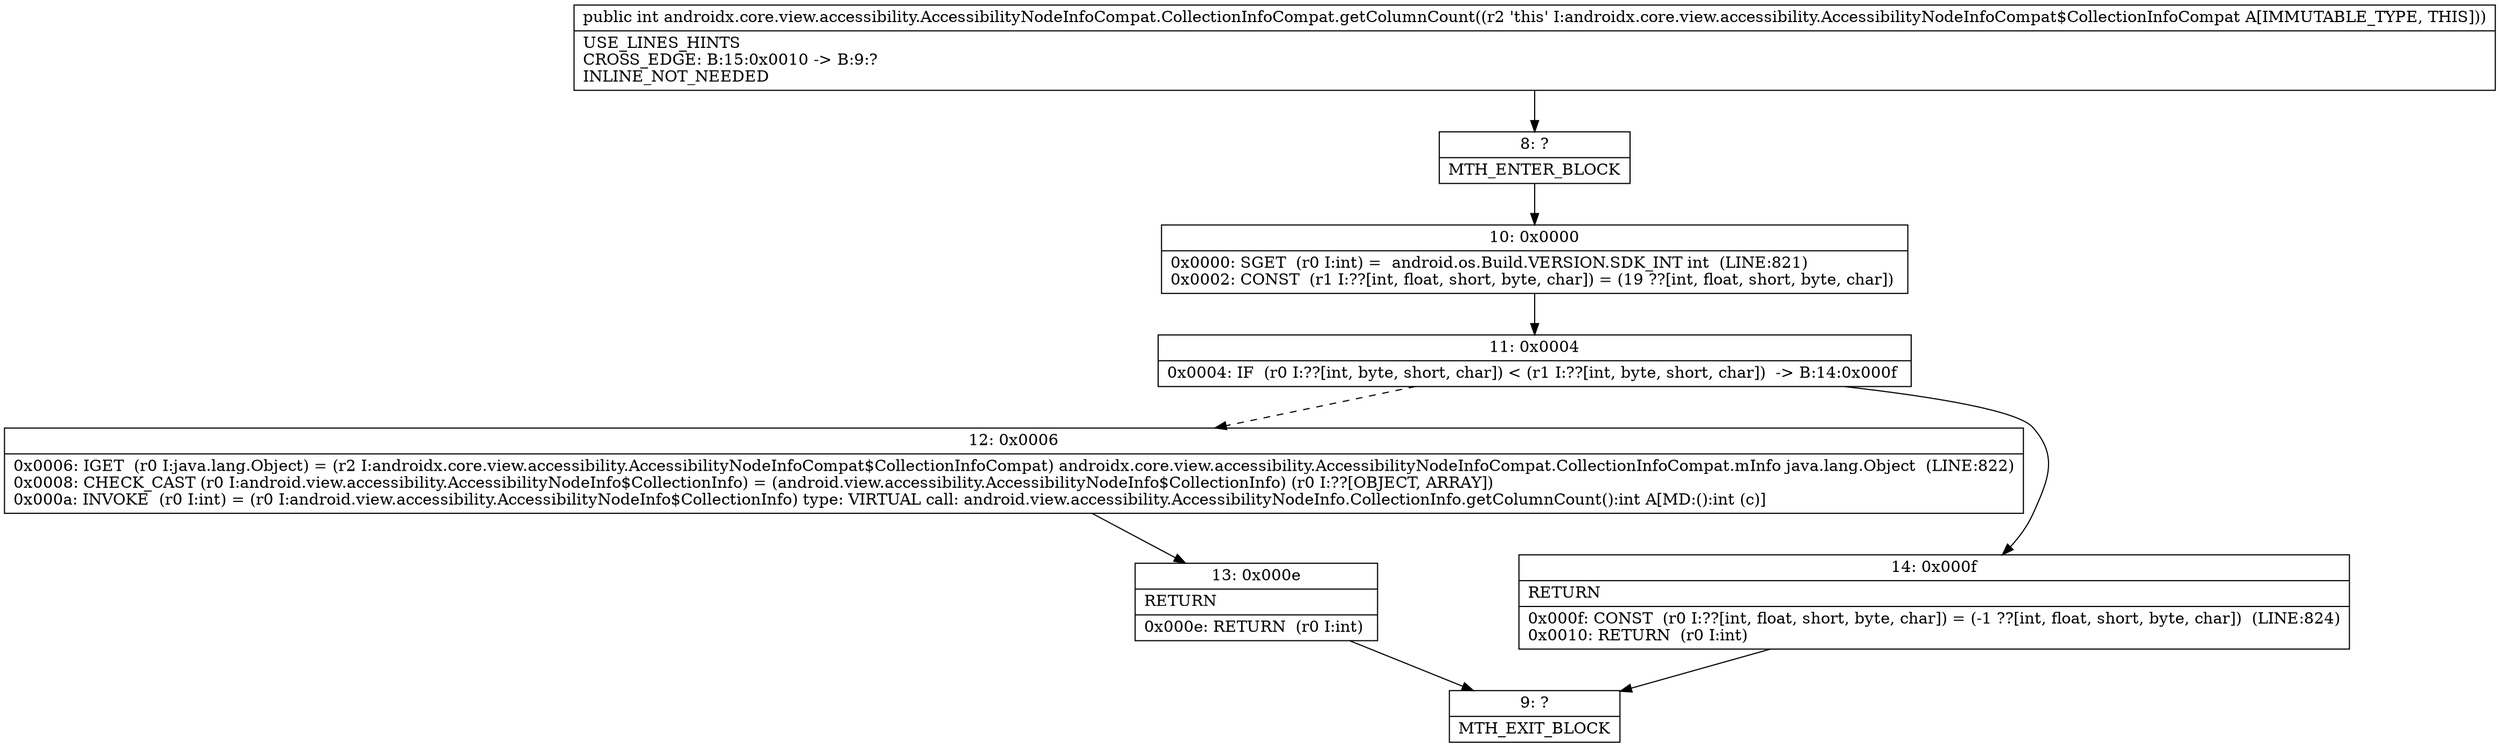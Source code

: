 digraph "CFG forandroidx.core.view.accessibility.AccessibilityNodeInfoCompat.CollectionInfoCompat.getColumnCount()I" {
Node_8 [shape=record,label="{8\:\ ?|MTH_ENTER_BLOCK\l}"];
Node_10 [shape=record,label="{10\:\ 0x0000|0x0000: SGET  (r0 I:int) =  android.os.Build.VERSION.SDK_INT int  (LINE:821)\l0x0002: CONST  (r1 I:??[int, float, short, byte, char]) = (19 ??[int, float, short, byte, char]) \l}"];
Node_11 [shape=record,label="{11\:\ 0x0004|0x0004: IF  (r0 I:??[int, byte, short, char]) \< (r1 I:??[int, byte, short, char])  \-\> B:14:0x000f \l}"];
Node_12 [shape=record,label="{12\:\ 0x0006|0x0006: IGET  (r0 I:java.lang.Object) = (r2 I:androidx.core.view.accessibility.AccessibilityNodeInfoCompat$CollectionInfoCompat) androidx.core.view.accessibility.AccessibilityNodeInfoCompat.CollectionInfoCompat.mInfo java.lang.Object  (LINE:822)\l0x0008: CHECK_CAST (r0 I:android.view.accessibility.AccessibilityNodeInfo$CollectionInfo) = (android.view.accessibility.AccessibilityNodeInfo$CollectionInfo) (r0 I:??[OBJECT, ARRAY]) \l0x000a: INVOKE  (r0 I:int) = (r0 I:android.view.accessibility.AccessibilityNodeInfo$CollectionInfo) type: VIRTUAL call: android.view.accessibility.AccessibilityNodeInfo.CollectionInfo.getColumnCount():int A[MD:():int (c)]\l}"];
Node_13 [shape=record,label="{13\:\ 0x000e|RETURN\l|0x000e: RETURN  (r0 I:int) \l}"];
Node_9 [shape=record,label="{9\:\ ?|MTH_EXIT_BLOCK\l}"];
Node_14 [shape=record,label="{14\:\ 0x000f|RETURN\l|0x000f: CONST  (r0 I:??[int, float, short, byte, char]) = (\-1 ??[int, float, short, byte, char])  (LINE:824)\l0x0010: RETURN  (r0 I:int) \l}"];
MethodNode[shape=record,label="{public int androidx.core.view.accessibility.AccessibilityNodeInfoCompat.CollectionInfoCompat.getColumnCount((r2 'this' I:androidx.core.view.accessibility.AccessibilityNodeInfoCompat$CollectionInfoCompat A[IMMUTABLE_TYPE, THIS]))  | USE_LINES_HINTS\lCROSS_EDGE: B:15:0x0010 \-\> B:9:?\lINLINE_NOT_NEEDED\l}"];
MethodNode -> Node_8;Node_8 -> Node_10;
Node_10 -> Node_11;
Node_11 -> Node_12[style=dashed];
Node_11 -> Node_14;
Node_12 -> Node_13;
Node_13 -> Node_9;
Node_14 -> Node_9;
}

